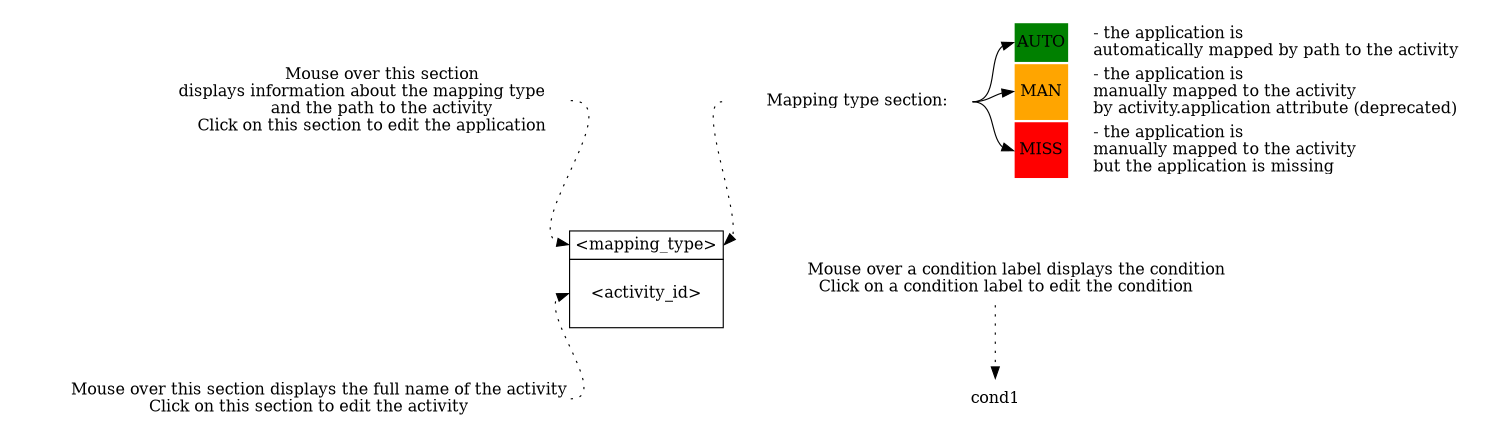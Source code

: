 digraph structs {
    size = "10,5"
    rankdir = "TB"
    node [shape=plaintext]

    sample_box [label=<
<TABLE BORDER="0" CELLBORDER="1" CELLSPACING="0" CELLPADDING="4">
  <TR>
    <TD PORT="app">&lt;mapping_type&gt;</TD>
  </TR>
  <TR>
    <TD HEIGHT="60" PORT="activity">&lt;activity_id&gt;</TD>
  </TR>
</TABLE>>];

    tag_actions_desc [label=<
<TABLE CELLBORDER="0" BORDER="0">
  <TR>
    <TD PORT="desc">
        Mouse over this section<BR/>displays information about the mapping type<BR/>
        and the path to the activity<BR/>
        Click on this section to edit the application
    </TD>
  </TR>
</TABLE>>];

    tag_desc [label=<
<TABLE CELLBORDER="0" BORDER="0">
  <TR>
    <TD PORT="desc">
        Mapping type section:
    </TD>
  </TR>
</TABLE>>];

  tags [label=<
<TABLE CELLBORDER="0" BORDER="0">
<TR>
  <TD BGCOLOR="#008000" PORT="auto">AUTO</TD>
  <TD ALIGN="LEFT" BALIGN="LEFT">
    - the application is<BR/>
    automatically mapped by path to the activity
  </TD>
</TR>
<TR>
  <TD BGCOLOR="orange" PORT="man">MAN</TD>
  <TD ALIGN="LEFT" BALIGN="LEFT">
    - the application is<BR/>
    manually mapped to the activity<BR/>
    by activity.application attribute (deprecated)</TD>
</TR>
<TR>
  <TD BGCOLOR="red" PORT="miss">MISS</TD>
  <TD ALIGN="LEFT" BALIGN="LEFT">
    - the application is<BR/>
    manually mapped to the activity<BR/>
    but the application is missing</TD>
</TR>
</TABLE>>];


    levels = 3
    pad = 0.2

    subgraph { rank=same tag_actions_desc tag_desc tags}
    subgraph { sample_box }

    activity_actions_desc [label=<
<TABLE CELLBORDER="0" BORDER="0">
  <TR>
    <TD PORT="desc">
        Mouse over this section displays the full name of the activity<BR/>
        Click on this section to edit the activity
    </TD>
  </TR>
</TABLE>>];

    condition_actions_desc [label=<
<TABLE CELLBORDER="0" BORDER="0">
  <TR>
    <TD PORT="desc">
        Mouse over a condition label displays the condition<BR/>
        Click on a condition label to edit the condition
    </TD>
  </TR>
</TABLE>>];

    subgraph { rank=max activity_actions_desc }

    tag_desc:desc:w -> sample_box:app:e [style=dotted];
    tag_actions_desc:desc:e -> sample_box:app:w [style=dotted];
    tag_desc:desc:e -> tags:auto:w;
    tag_desc:desc:e -> tags:man:w;
    tag_desc:desc:e -> tags:miss:w;
    activity_actions_desc:desc:e -> sample_box:activity:w [style=dotted];
    cond [ label="cond1" ];
    condition_actions_desc -> cond [style=dotted];
}
